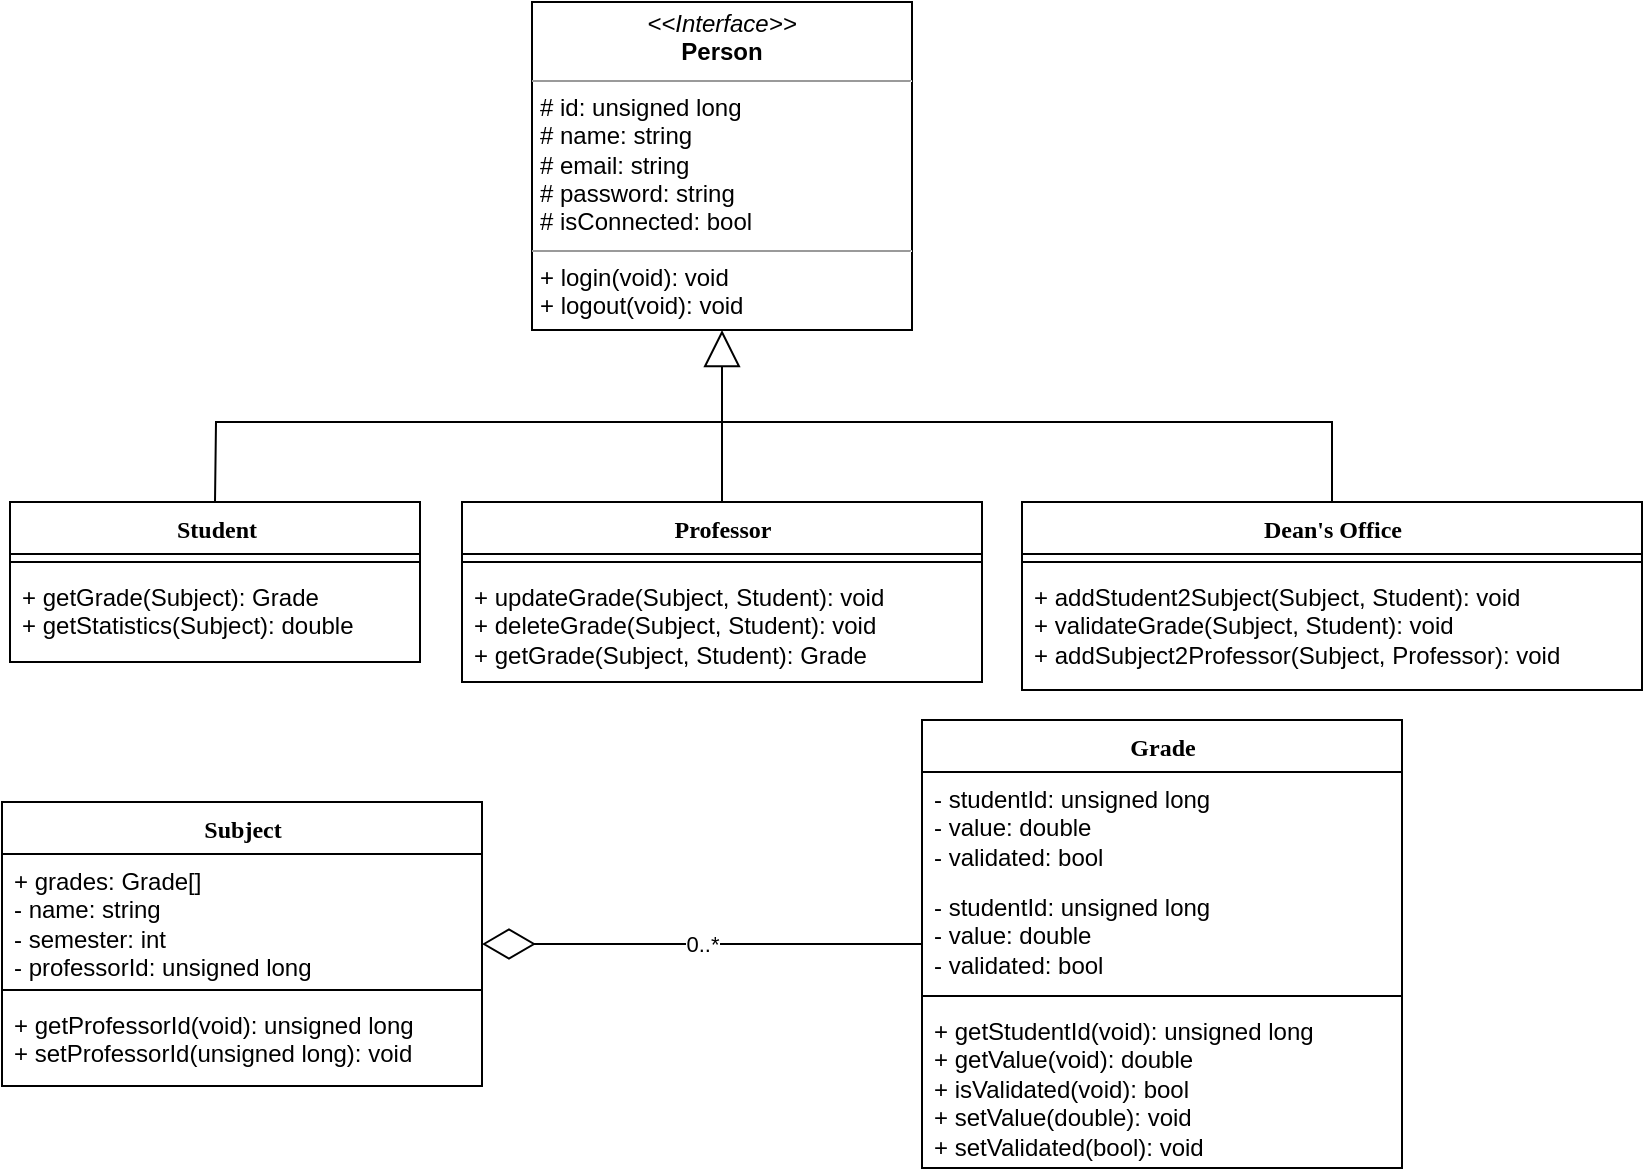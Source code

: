 <mxfile version="12.1.8" type="device" pages="1"><diagram name="Page-1" id="6133507b-19e7-1e82-6fc7-422aa6c4b21f"><mxGraphModel dx="1334" dy="686" grid="1" gridSize="10" guides="1" tooltips="1" connect="1" arrows="1" fold="1" page="1" pageScale="1" pageWidth="1100" pageHeight="850" background="#ffffff" math="0" shadow="0"><root><mxCell id="0"/><mxCell id="1" parent="0"/><mxCell id="235556782a83e6d0-1" value="Student" style="swimlane;html=1;fontStyle=1;align=center;verticalAlign=top;childLayout=stackLayout;horizontal=1;startSize=26;horizontalStack=0;resizeParent=1;resizeLast=0;collapsible=1;marginBottom=0;swimlaneFillColor=#ffffff;rounded=0;shadow=0;comic=0;labelBackgroundColor=none;strokeColor=#000000;strokeWidth=1;fillColor=none;fontFamily=Verdana;fontSize=12;fontColor=#000000;" parent="1" vertex="1"><mxGeometry x="34" y="280" width="205" height="80" as="geometry"/></mxCell><mxCell id="235556782a83e6d0-6" value="" style="line;html=1;strokeWidth=1;fillColor=none;align=left;verticalAlign=middle;spacingTop=-1;spacingLeft=3;spacingRight=3;rotatable=0;labelPosition=right;points=[];portConstraint=eastwest;" parent="235556782a83e6d0-1" vertex="1"><mxGeometry y="26" width="205" height="8" as="geometry"/></mxCell><mxCell id="235556782a83e6d0-7" value="+ getGrade(Subject): Grade&lt;br&gt;+ getStatistics(Subject): double" style="text;html=1;strokeColor=none;fillColor=none;align=left;verticalAlign=top;spacingLeft=4;spacingRight=4;whiteSpace=wrap;overflow=hidden;rotatable=0;points=[[0,0.5],[1,0.5]];portConstraint=eastwest;" parent="235556782a83e6d0-1" vertex="1"><mxGeometry y="34" width="205" height="46" as="geometry"/></mxCell><mxCell id="b94bc138ca980ef-1" value="&lt;p style=&quot;margin: 0px ; margin-top: 4px ; text-align: center&quot;&gt;&lt;i&gt;&amp;lt;&amp;lt;Interface&amp;gt;&amp;gt;&lt;/i&gt;&lt;br&gt;&lt;b&gt;Person&lt;/b&gt;&lt;/p&gt;&lt;hr size=&quot;1&quot;&gt;&lt;p style=&quot;margin: 0px ; margin-left: 4px&quot;&gt;# id: unsigned long&lt;br&gt;# name: string&lt;br&gt;# email: string&lt;/p&gt;&lt;p style=&quot;margin: 0px ; margin-left: 4px&quot;&gt;# password: string&lt;/p&gt;&lt;p style=&quot;margin: 0px ; margin-left: 4px&quot;&gt;# isConnected: bool&lt;/p&gt;&lt;hr size=&quot;1&quot;&gt;&lt;p style=&quot;margin: 0px ; margin-left: 4px&quot;&gt;+ login(void): void&lt;br&gt;+ logout(void): void&lt;/p&gt;" style="verticalAlign=top;align=left;overflow=fill;fontSize=12;fontFamily=Helvetica;html=1;rounded=0;shadow=0;comic=0;labelBackgroundColor=none;strokeColor=#000000;strokeWidth=1;fillColor=#ffffff;" parent="1" vertex="1"><mxGeometry x="295" y="30" width="190" height="164" as="geometry"/></mxCell><mxCell id="9qTPObn2zfWHBrjPy1e4-4" value="Professor" style="swimlane;html=1;fontStyle=1;align=center;verticalAlign=top;childLayout=stackLayout;horizontal=1;startSize=26;horizontalStack=0;resizeParent=1;resizeLast=0;collapsible=1;marginBottom=0;swimlaneFillColor=#ffffff;rounded=0;shadow=0;comic=0;labelBackgroundColor=none;strokeColor=#000000;strokeWidth=1;fillColor=none;fontFamily=Verdana;fontSize=12;fontColor=#000000;" vertex="1" parent="1"><mxGeometry x="260" y="280" width="260" height="90" as="geometry"/></mxCell><mxCell id="9qTPObn2zfWHBrjPy1e4-5" value="" style="line;html=1;strokeWidth=1;fillColor=none;align=left;verticalAlign=middle;spacingTop=-1;spacingLeft=3;spacingRight=3;rotatable=0;labelPosition=right;points=[];portConstraint=eastwest;" vertex="1" parent="9qTPObn2zfWHBrjPy1e4-4"><mxGeometry y="26" width="260" height="8" as="geometry"/></mxCell><mxCell id="9qTPObn2zfWHBrjPy1e4-6" value="+ updateGrade(Subject, Student): void&lt;br&gt;+ deleteGrade(Subject, Student): void&lt;br&gt;+ getGrade(Subject, Student): Grade" style="text;html=1;strokeColor=none;fillColor=none;align=left;verticalAlign=top;spacingLeft=4;spacingRight=4;whiteSpace=wrap;overflow=hidden;rotatable=0;points=[[0,0.5],[1,0.5]];portConstraint=eastwest;" vertex="1" parent="9qTPObn2zfWHBrjPy1e4-4"><mxGeometry y="34" width="260" height="56" as="geometry"/></mxCell><mxCell id="9qTPObn2zfWHBrjPy1e4-11" value="Dean's Office" style="swimlane;html=1;fontStyle=1;align=center;verticalAlign=top;childLayout=stackLayout;horizontal=1;startSize=26;horizontalStack=0;resizeParent=1;resizeLast=0;collapsible=1;marginBottom=0;swimlaneFillColor=#ffffff;rounded=0;shadow=0;comic=0;labelBackgroundColor=none;strokeColor=#000000;strokeWidth=1;fillColor=none;fontFamily=Verdana;fontSize=12;fontColor=#000000;" vertex="1" parent="1"><mxGeometry x="540" y="280" width="310" height="94" as="geometry"/></mxCell><mxCell id="9qTPObn2zfWHBrjPy1e4-12" value="" style="line;html=1;strokeWidth=1;fillColor=none;align=left;verticalAlign=middle;spacingTop=-1;spacingLeft=3;spacingRight=3;rotatable=0;labelPosition=right;points=[];portConstraint=eastwest;" vertex="1" parent="9qTPObn2zfWHBrjPy1e4-11"><mxGeometry y="26" width="310" height="8" as="geometry"/></mxCell><mxCell id="9qTPObn2zfWHBrjPy1e4-13" value="+ addStudent2Subject(Subject, Student): void&lt;br&gt;+ validateGrade(Subject, Student): void&lt;br&gt;+ addSubject2Professor(Subject, Professor): void" style="text;html=1;strokeColor=none;fillColor=none;align=left;verticalAlign=top;spacingLeft=4;spacingRight=4;whiteSpace=wrap;overflow=hidden;rotatable=0;points=[[0,0.5],[1,0.5]];portConstraint=eastwest;" vertex="1" parent="9qTPObn2zfWHBrjPy1e4-11"><mxGeometry y="34" width="310" height="56" as="geometry"/></mxCell><mxCell id="9qTPObn2zfWHBrjPy1e4-15" value="" style="endArrow=block;endSize=16;endFill=0;html=1;exitX=0.5;exitY=0;exitDx=0;exitDy=0;entryX=0.5;entryY=1;entryDx=0;entryDy=0;rounded=0;" edge="1" parent="1" source="235556782a83e6d0-1" target="b94bc138ca980ef-1"><mxGeometry width="160" relative="1" as="geometry"><mxPoint x="120" y="210" as="sourcePoint"/><mxPoint x="280" y="210" as="targetPoint"/><Array as="points"><mxPoint x="137" y="240"/><mxPoint x="390" y="240"/></Array></mxGeometry></mxCell><mxCell id="9qTPObn2zfWHBrjPy1e4-17" value="" style="endArrow=none;html=1;exitX=0.5;exitY=0;exitDx=0;exitDy=0;" edge="1" parent="1" source="9qTPObn2zfWHBrjPy1e4-4"><mxGeometry width="50" height="50" relative="1" as="geometry"><mxPoint x="450" y="270" as="sourcePoint"/><mxPoint x="390" y="240" as="targetPoint"/></mxGeometry></mxCell><mxCell id="9qTPObn2zfWHBrjPy1e4-18" value="" style="endArrow=none;html=1;exitX=0.5;exitY=0;exitDx=0;exitDy=0;rounded=0;" edge="1" parent="1" source="9qTPObn2zfWHBrjPy1e4-11"><mxGeometry width="50" height="50" relative="1" as="geometry"><mxPoint x="610" y="200" as="sourcePoint"/><mxPoint x="390" y="240" as="targetPoint"/><Array as="points"><mxPoint x="695" y="240"/></Array></mxGeometry></mxCell><mxCell id="9qTPObn2zfWHBrjPy1e4-19" value="Grade" style="swimlane;html=1;fontStyle=1;align=center;verticalAlign=top;childLayout=stackLayout;horizontal=1;startSize=26;horizontalStack=0;resizeParent=1;resizeLast=0;collapsible=1;marginBottom=0;swimlaneFillColor=#ffffff;rounded=0;shadow=0;comic=0;labelBackgroundColor=none;strokeColor=#000000;strokeWidth=1;fillColor=none;fontFamily=Verdana;fontSize=12;fontColor=#000000;" vertex="1" parent="1"><mxGeometry x="490" y="389" width="240" height="224" as="geometry"><mxRectangle x="665" y="136.0" width="100" height="26" as="alternateBounds"/></mxGeometry></mxCell><mxCell id="9qTPObn2zfWHBrjPy1e4-31" value="- studentId: unsigned long&lt;br&gt;- value: double&lt;br&gt;- validated: bool" style="text;html=1;strokeColor=none;fillColor=none;align=left;verticalAlign=top;spacingLeft=4;spacingRight=4;whiteSpace=wrap;overflow=hidden;rotatable=0;points=[[0,0.5],[1,0.5]];portConstraint=eastwest;" vertex="1" parent="9qTPObn2zfWHBrjPy1e4-19"><mxGeometry y="26" width="240" height="54" as="geometry"/></mxCell><mxCell id="9qTPObn2zfWHBrjPy1e4-21" value="- studentId: unsigned long&lt;br&gt;- value: double&lt;br&gt;- validated: bool" style="text;html=1;strokeColor=none;fillColor=none;align=left;verticalAlign=top;spacingLeft=4;spacingRight=4;whiteSpace=wrap;overflow=hidden;rotatable=0;points=[[0,0.5],[1,0.5]];portConstraint=eastwest;" vertex="1" parent="9qTPObn2zfWHBrjPy1e4-19"><mxGeometry y="80" width="240" height="54" as="geometry"/></mxCell><mxCell id="9qTPObn2zfWHBrjPy1e4-22" value="" style="line;html=1;strokeWidth=1;fillColor=none;align=left;verticalAlign=middle;spacingTop=-1;spacingLeft=3;spacingRight=3;rotatable=0;labelPosition=right;points=[];portConstraint=eastwest;" vertex="1" parent="9qTPObn2zfWHBrjPy1e4-19"><mxGeometry y="134" width="240" height="8" as="geometry"/></mxCell><mxCell id="9qTPObn2zfWHBrjPy1e4-23" value="+ getStudentId(void): unsigned long&lt;br&gt;+ getValue(void): double&lt;br&gt;+ isValidated(void): bool&lt;br&gt;+ setValue(double): void&lt;br&gt;+ setValidated(bool): void" style="text;html=1;strokeColor=none;fillColor=none;align=left;verticalAlign=top;spacingLeft=4;spacingRight=4;whiteSpace=wrap;overflow=hidden;rotatable=0;points=[[0,0.5],[1,0.5]];portConstraint=eastwest;" vertex="1" parent="9qTPObn2zfWHBrjPy1e4-19"><mxGeometry y="142" width="240" height="82" as="geometry"/></mxCell><mxCell id="9qTPObn2zfWHBrjPy1e4-26" value="Subject" style="swimlane;html=1;fontStyle=1;align=center;verticalAlign=top;childLayout=stackLayout;horizontal=1;startSize=26;horizontalStack=0;resizeParent=1;resizeLast=0;collapsible=1;marginBottom=0;swimlaneFillColor=#ffffff;rounded=0;shadow=0;comic=0;labelBackgroundColor=none;strokeColor=#000000;strokeWidth=1;fillColor=none;fontFamily=Verdana;fontSize=12;fontColor=#000000;" vertex="1" parent="1"><mxGeometry x="30" y="430" width="240" height="142" as="geometry"><mxRectangle x="665" y="136.0" width="100" height="26" as="alternateBounds"/></mxGeometry></mxCell><mxCell id="9qTPObn2zfWHBrjPy1e4-27" value="+ grades: Grade[]&lt;br&gt;- name: string&lt;br&gt;- semester: int&lt;br&gt;- professorId: unsigned long" style="text;html=1;strokeColor=none;fillColor=none;align=left;verticalAlign=top;spacingLeft=4;spacingRight=4;whiteSpace=wrap;overflow=hidden;rotatable=0;points=[[0,0.5],[1,0.5]];portConstraint=eastwest;" vertex="1" parent="9qTPObn2zfWHBrjPy1e4-26"><mxGeometry y="26" width="240" height="64" as="geometry"/></mxCell><mxCell id="9qTPObn2zfWHBrjPy1e4-28" value="" style="line;html=1;strokeWidth=1;fillColor=none;align=left;verticalAlign=middle;spacingTop=-1;spacingLeft=3;spacingRight=3;rotatable=0;labelPosition=right;points=[];portConstraint=eastwest;" vertex="1" parent="9qTPObn2zfWHBrjPy1e4-26"><mxGeometry y="90" width="240" height="8" as="geometry"/></mxCell><mxCell id="9qTPObn2zfWHBrjPy1e4-29" value="+ getProfessorId(void): unsigned long&lt;br&gt;+ setProfessorId(unsigned long): void" style="text;html=1;strokeColor=none;fillColor=none;align=left;verticalAlign=top;spacingLeft=4;spacingRight=4;whiteSpace=wrap;overflow=hidden;rotatable=0;points=[[0,0.5],[1,0.5]];portConstraint=eastwest;" vertex="1" parent="9qTPObn2zfWHBrjPy1e4-26"><mxGeometry y="98" width="240" height="42" as="geometry"/></mxCell><mxCell id="9qTPObn2zfWHBrjPy1e4-30" value="0..*" style="endArrow=diamondThin;endFill=0;endSize=24;html=1;" edge="1" parent="1" source="9qTPObn2zfWHBrjPy1e4-19" target="9qTPObn2zfWHBrjPy1e4-26"><mxGeometry width="160" relative="1" as="geometry"><mxPoint x="500" y="465" as="sourcePoint"/><mxPoint x="480" y="470" as="targetPoint"/></mxGeometry></mxCell></root></mxGraphModel></diagram></mxfile>